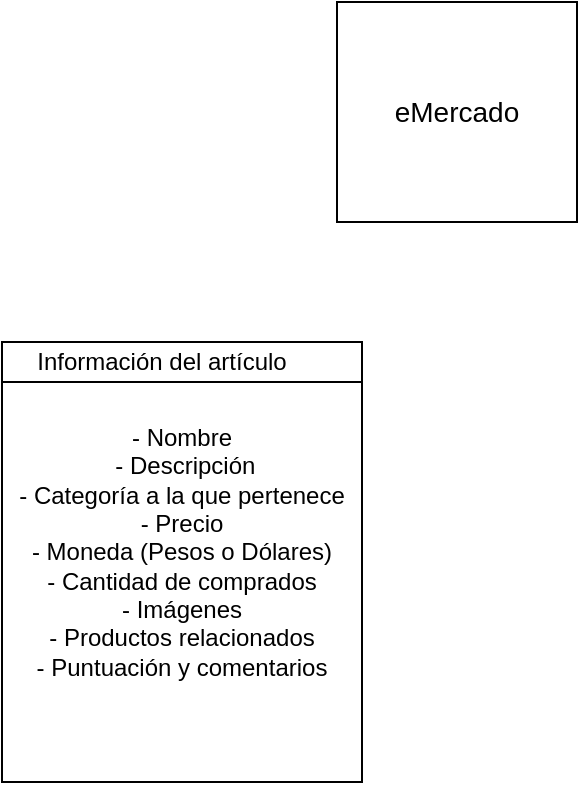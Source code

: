 <mxfile version="13.5.9" type="github">
  <diagram id="FlkiXIvMVXTxF6Fdl1Iv" name="Page-1">
    <mxGraphModel dx="782" dy="482" grid="1" gridSize="10" guides="1" tooltips="1" connect="1" arrows="1" fold="1" page="1" pageScale="1" pageWidth="850" pageHeight="1100" math="0" shadow="0">
      <root>
        <mxCell id="0" />
        <mxCell id="1" parent="0" />
        <mxCell id="cdrFwFMQsubxn2c3XnxD-3" value="" style="shape=internalStorage;whiteSpace=wrap;html=1;backgroundOutline=1;dx=0;dy=110;" vertex="1" parent="1">
          <mxGeometry x="327.5" y="70" width="120" height="110" as="geometry" />
        </mxCell>
        <mxCell id="cdrFwFMQsubxn2c3XnxD-4" value="&lt;font style=&quot;font-size: 14px&quot;&gt;eMercado&lt;/font&gt;" style="text;html=1;strokeColor=none;fillColor=none;align=center;verticalAlign=middle;whiteSpace=wrap;rounded=0;" vertex="1" parent="1">
          <mxGeometry x="335" y="100" width="105" height="50" as="geometry" />
        </mxCell>
        <mxCell id="cdrFwFMQsubxn2c3XnxD-5" value="" style="shape=internalStorage;whiteSpace=wrap;html=1;backgroundOutline=1;dx=0;dy=20;" vertex="1" parent="1">
          <mxGeometry x="160" y="240" width="180" height="220" as="geometry" />
        </mxCell>
        <mxCell id="cdrFwFMQsubxn2c3XnxD-6" value="Información del artículo" style="text;html=1;strokeColor=none;fillColor=none;align=center;verticalAlign=middle;whiteSpace=wrap;rounded=0;" vertex="1" parent="1">
          <mxGeometry x="160" y="240" width="160" height="20" as="geometry" />
        </mxCell>
        <mxCell id="cdrFwFMQsubxn2c3XnxD-7" value="&lt;div&gt;- Nombre&lt;/div&gt;&lt;div&gt;&amp;nbsp;- Descripción&lt;/div&gt;&lt;div&gt;- Categoría a la que pertenece&lt;/div&gt;&lt;div&gt;&lt;span&gt;- Precio&lt;/span&gt;&lt;/div&gt;&lt;div&gt;- Moneda (Pesos o Dólares)&lt;/div&gt;&lt;div&gt;- Cantidad de comprados&lt;/div&gt;&lt;div&gt;- Imágenes&lt;/div&gt;&lt;div&gt;- Productos relacionados&lt;/div&gt;&lt;div&gt;- Puntuación y comentarios&lt;/div&gt;" style="text;html=1;strokeColor=none;fillColor=none;align=center;verticalAlign=middle;whiteSpace=wrap;rounded=0;" vertex="1" parent="1">
          <mxGeometry x="160" y="270" width="180" height="150" as="geometry" />
        </mxCell>
      </root>
    </mxGraphModel>
  </diagram>
</mxfile>
